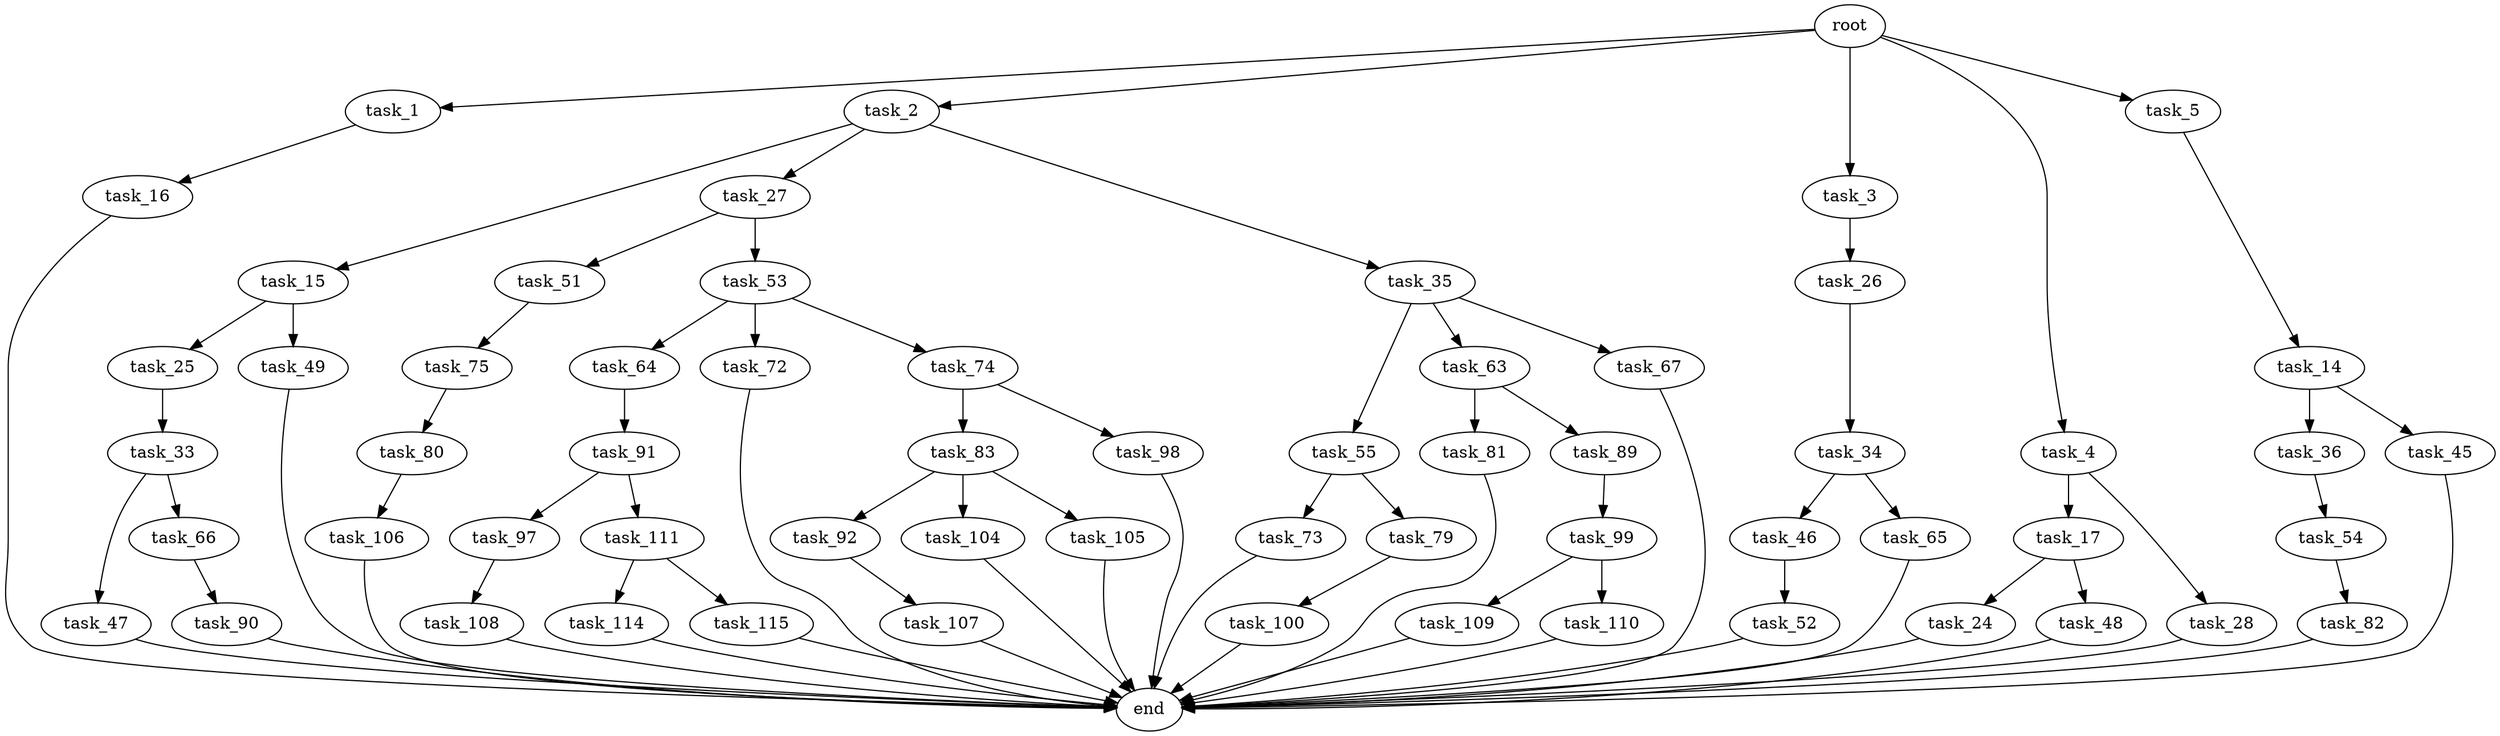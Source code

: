digraph G {
  root [size="0.000000"];
  task_1 [size="327395283.000000"];
  task_2 [size="581605910146.000000"];
  task_3 [size="231928233984.000000"];
  task_4 [size="182604595428.000000"];
  task_5 [size="12464796500.000000"];
  task_14 [size="29856262093.000000"];
  task_15 [size="424865042985.000000"];
  task_16 [size="622766107096.000000"];
  task_17 [size="28991029248.000000"];
  task_24 [size="1190374438.000000"];
  task_25 [size="549755813888.000000"];
  task_26 [size="693207813411.000000"];
  task_27 [size="28991029248.000000"];
  task_28 [size="1073741824000.000000"];
  task_33 [size="782757789696.000000"];
  task_34 [size="68719476736.000000"];
  task_35 [size="524368929435.000000"];
  task_36 [size="330727116628.000000"];
  task_45 [size="3148702126.000000"];
  task_46 [size="782757789696.000000"];
  task_47 [size="549755813888.000000"];
  task_48 [size="642915354942.000000"];
  task_49 [size="1073741824000.000000"];
  task_51 [size="231928233984.000000"];
  task_52 [size="231928233984.000000"];
  task_53 [size="18793567874.000000"];
  task_54 [size="7880115531.000000"];
  task_55 [size="549755813888.000000"];
  task_63 [size="36708053947.000000"];
  task_64 [size="9626363811.000000"];
  task_65 [size="549755813888.000000"];
  task_66 [size="1605068036.000000"];
  task_67 [size="444603662825.000000"];
  task_72 [size="26923618275.000000"];
  task_73 [size="12204148193.000000"];
  task_74 [size="134217728000.000000"];
  task_75 [size="17002957216.000000"];
  task_79 [size="71346304767.000000"];
  task_80 [size="231928233984.000000"];
  task_81 [size="20867747807.000000"];
  task_82 [size="855531782377.000000"];
  task_83 [size="1361786186.000000"];
  task_89 [size="472824363.000000"];
  task_90 [size="748900072986.000000"];
  task_91 [size="22299290002.000000"];
  task_92 [size="33330054628.000000"];
  task_97 [size="68719476736.000000"];
  task_98 [size="9406058831.000000"];
  task_99 [size="549755813888.000000"];
  task_100 [size="268255820545.000000"];
  task_104 [size="782757789696.000000"];
  task_105 [size="9366005041.000000"];
  task_106 [size="9568671269.000000"];
  task_107 [size="368293445632.000000"];
  task_108 [size="6573813958.000000"];
  task_109 [size="28991029248.000000"];
  task_110 [size="1378350953014.000000"];
  task_111 [size="2517513326.000000"];
  task_114 [size="529449264360.000000"];
  task_115 [size="455027457398.000000"];
  end [size="0.000000"];

  root -> task_1 [size="1.000000"];
  root -> task_2 [size="1.000000"];
  root -> task_3 [size="1.000000"];
  root -> task_4 [size="1.000000"];
  root -> task_5 [size="1.000000"];
  task_1 -> task_16 [size="33554432.000000"];
  task_2 -> task_15 [size="679477248.000000"];
  task_2 -> task_27 [size="679477248.000000"];
  task_2 -> task_35 [size="679477248.000000"];
  task_3 -> task_26 [size="301989888.000000"];
  task_4 -> task_17 [size="301989888.000000"];
  task_4 -> task_28 [size="301989888.000000"];
  task_5 -> task_14 [size="209715200.000000"];
  task_14 -> task_36 [size="679477248.000000"];
  task_14 -> task_45 [size="679477248.000000"];
  task_15 -> task_25 [size="411041792.000000"];
  task_15 -> task_49 [size="411041792.000000"];
  task_16 -> end [size="1.000000"];
  task_17 -> task_24 [size="75497472.000000"];
  task_17 -> task_48 [size="75497472.000000"];
  task_24 -> end [size="1.000000"];
  task_25 -> task_33 [size="536870912.000000"];
  task_26 -> task_34 [size="536870912.000000"];
  task_27 -> task_51 [size="75497472.000000"];
  task_27 -> task_53 [size="75497472.000000"];
  task_28 -> end [size="1.000000"];
  task_33 -> task_47 [size="679477248.000000"];
  task_33 -> task_66 [size="679477248.000000"];
  task_34 -> task_46 [size="134217728.000000"];
  task_34 -> task_65 [size="134217728.000000"];
  task_35 -> task_55 [size="838860800.000000"];
  task_35 -> task_63 [size="838860800.000000"];
  task_35 -> task_67 [size="838860800.000000"];
  task_36 -> task_54 [size="209715200.000000"];
  task_45 -> end [size="1.000000"];
  task_46 -> task_52 [size="679477248.000000"];
  task_47 -> end [size="1.000000"];
  task_48 -> end [size="1.000000"];
  task_49 -> end [size="1.000000"];
  task_51 -> task_75 [size="301989888.000000"];
  task_52 -> end [size="1.000000"];
  task_53 -> task_64 [size="301989888.000000"];
  task_53 -> task_72 [size="301989888.000000"];
  task_53 -> task_74 [size="301989888.000000"];
  task_54 -> task_82 [size="679477248.000000"];
  task_55 -> task_73 [size="536870912.000000"];
  task_55 -> task_79 [size="536870912.000000"];
  task_63 -> task_81 [size="33554432.000000"];
  task_63 -> task_89 [size="33554432.000000"];
  task_64 -> task_91 [size="209715200.000000"];
  task_65 -> end [size="1.000000"];
  task_66 -> task_90 [size="33554432.000000"];
  task_67 -> end [size="1.000000"];
  task_72 -> end [size="1.000000"];
  task_73 -> end [size="1.000000"];
  task_74 -> task_83 [size="209715200.000000"];
  task_74 -> task_98 [size="209715200.000000"];
  task_75 -> task_80 [size="301989888.000000"];
  task_79 -> task_100 [size="209715200.000000"];
  task_80 -> task_106 [size="301989888.000000"];
  task_81 -> end [size="1.000000"];
  task_82 -> end [size="1.000000"];
  task_83 -> task_92 [size="134217728.000000"];
  task_83 -> task_104 [size="134217728.000000"];
  task_83 -> task_105 [size="134217728.000000"];
  task_89 -> task_99 [size="33554432.000000"];
  task_90 -> end [size="1.000000"];
  task_91 -> task_97 [size="838860800.000000"];
  task_91 -> task_111 [size="838860800.000000"];
  task_92 -> task_107 [size="33554432.000000"];
  task_97 -> task_108 [size="134217728.000000"];
  task_98 -> end [size="1.000000"];
  task_99 -> task_109 [size="536870912.000000"];
  task_99 -> task_110 [size="536870912.000000"];
  task_100 -> end [size="1.000000"];
  task_104 -> end [size="1.000000"];
  task_105 -> end [size="1.000000"];
  task_106 -> end [size="1.000000"];
  task_107 -> end [size="1.000000"];
  task_108 -> end [size="1.000000"];
  task_109 -> end [size="1.000000"];
  task_110 -> end [size="1.000000"];
  task_111 -> task_114 [size="75497472.000000"];
  task_111 -> task_115 [size="75497472.000000"];
  task_114 -> end [size="1.000000"];
  task_115 -> end [size="1.000000"];
}
